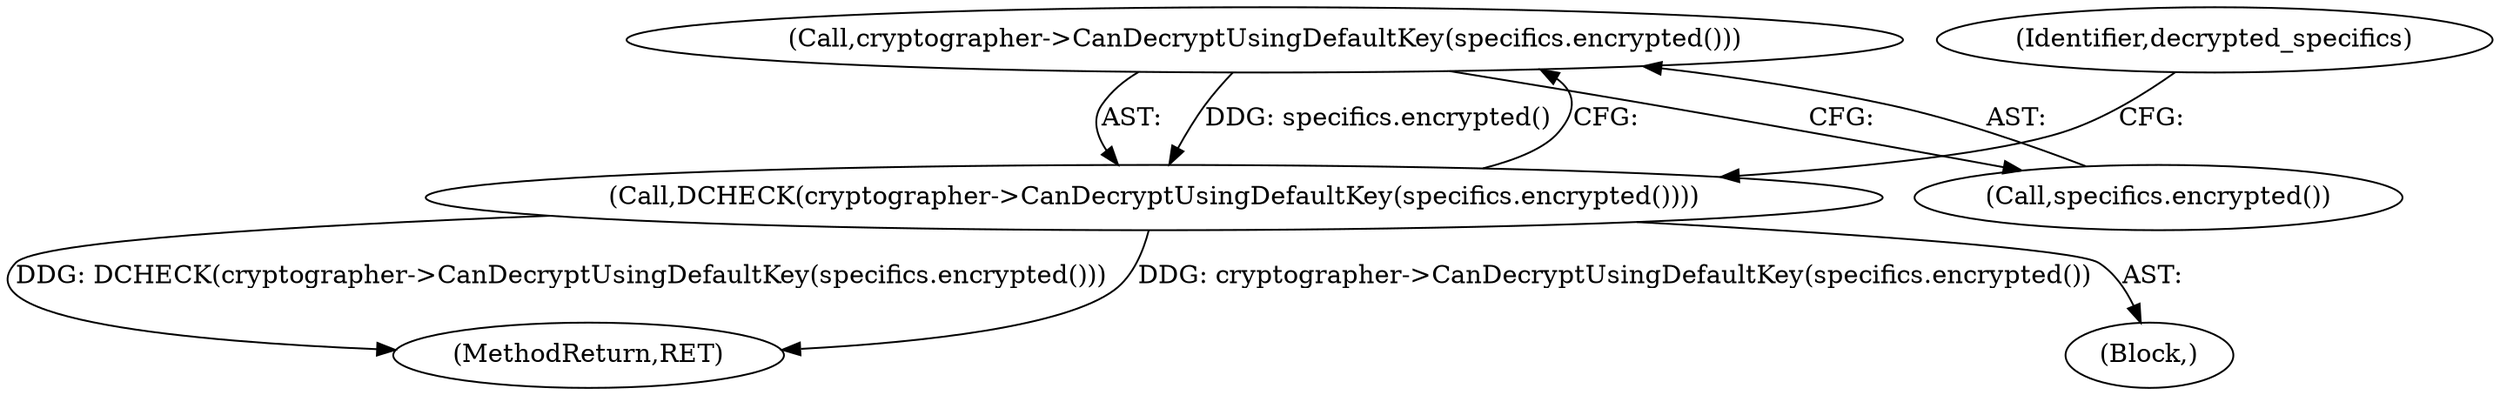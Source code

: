 digraph "0_Chrome_fcd3a7a671ecf2d5f46ea34787d27507a914d2f5_5@API" {
"1000221" [label="(Call,cryptographer->CanDecryptUsingDefaultKey(specifics.encrypted()))"];
"1000220" [label="(Call,DCHECK(cryptographer->CanDecryptUsingDefaultKey(specifics.encrypted())))"];
"1000220" [label="(Call,DCHECK(cryptographer->CanDecryptUsingDefaultKey(specifics.encrypted())))"];
"1000222" [label="(Call,specifics.encrypted())"];
"1000517" [label="(MethodReturn,RET)"];
"1000221" [label="(Call,cryptographer->CanDecryptUsingDefaultKey(specifics.encrypted()))"];
"1000224" [label="(Identifier,decrypted_specifics)"];
"1000219" [label="(Block,)"];
"1000221" -> "1000220"  [label="AST: "];
"1000221" -> "1000222"  [label="CFG: "];
"1000222" -> "1000221"  [label="AST: "];
"1000220" -> "1000221"  [label="CFG: "];
"1000221" -> "1000220"  [label="DDG: specifics.encrypted()"];
"1000220" -> "1000219"  [label="AST: "];
"1000224" -> "1000220"  [label="CFG: "];
"1000220" -> "1000517"  [label="DDG: cryptographer->CanDecryptUsingDefaultKey(specifics.encrypted())"];
"1000220" -> "1000517"  [label="DDG: DCHECK(cryptographer->CanDecryptUsingDefaultKey(specifics.encrypted()))"];
}
